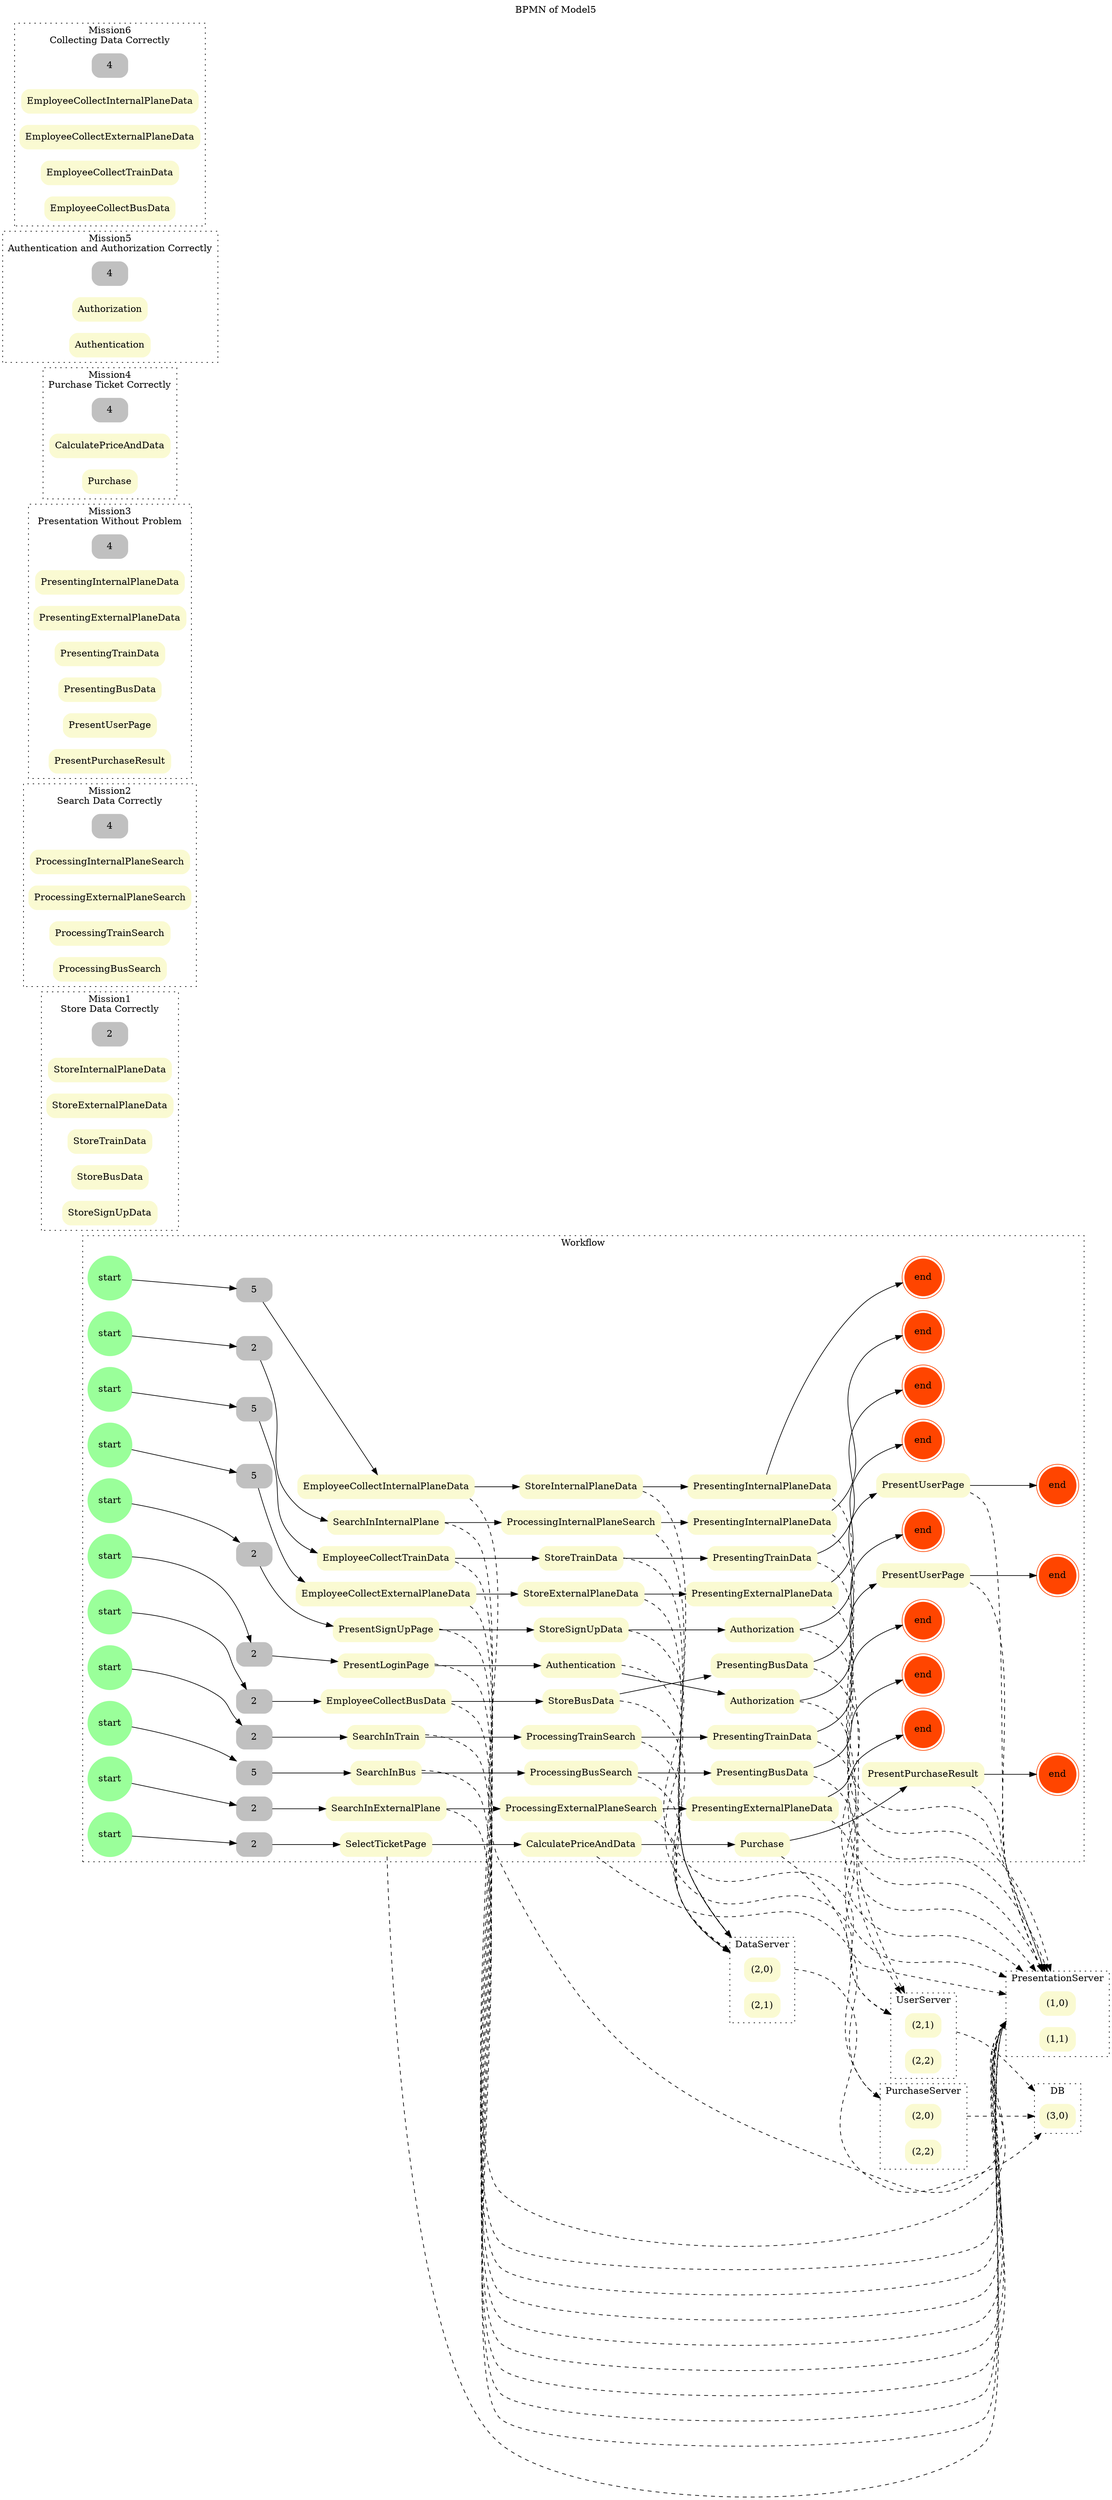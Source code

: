 // BPMN
digraph BPMN {
	graph [compound=true label="BPMN of Model5" labelloc=t rankdir=LR]
	node [color=lightgoldenrodyellow shape=rectangle style="rounded,filled"]
	"start.1" [label=start color=palegreen1 shape=circle]
	"end.1" [label=end color=orangered shape=doublecircle]
	"start.2" [label=start color=palegreen1 shape=circle]
	"end.2" [label=end color=orangered shape=doublecircle]
	"start.3" [label=start color=palegreen1 shape=circle]
	"end.3" [label=end color=orangered shape=doublecircle]
	"start.4" [label=start color=palegreen1 shape=circle]
	"end.4" [label=end color=orangered shape=doublecircle]
	"start.5" [label=start color=palegreen1 shape=circle]
	"end.5" [label=end color=orangered shape=doublecircle]
	"start.6" [label=start color=palegreen1 shape=circle]
	"end.6" [label=end color=orangered shape=doublecircle]
	"start.7" [label=start color=palegreen1 shape=circle]
	"end.7" [label=end color=orangered shape=doublecircle]
	"start.8" [label=start color=palegreen1 shape=circle]
	"end.8" [label=end color=orangered shape=doublecircle]
	"start.9" [label=start color=palegreen1 shape=circle]
	"end.9" [label=end color=orangered shape=doublecircle]
	"start.10" [label=start color=palegreen1 shape=circle]
	"end.10" [label=end color=orangered shape=doublecircle]
	"start.11" [label=start color=palegreen1 shape=circle]
	"end.11" [label=end color=orangered shape=doublecircle]
	5.1 [label=5 color=gray]
	"EmployeeCollectInternalPlaneData.1" [label=EmployeeCollectInternalPlaneData]
	"StoreInternalPlaneData.1" [label=StoreInternalPlaneData]
	"PresentingInternalPlaneData.1" [label=PresentingInternalPlaneData]
	2.2 [label=2 color=gray]
	"SearchInInternalPlane.2" [label=SearchInInternalPlane]
	"ProcessingInternalPlaneSearch.2" [label=ProcessingInternalPlaneSearch]
	"PresentingInternalPlaneData.2" [label=PresentingInternalPlaneData]
	5.3 [label=5 color=gray]
	"EmployeeCollectExternalPlaneData.3" [label=EmployeeCollectExternalPlaneData]
	"StoreExternalPlaneData.3" [label=StoreExternalPlaneData]
	"PresentingExternalPlaneData.3" [label=PresentingExternalPlaneData]
	2.4 [label=2 color=gray]
	"SearchInExternalPlane.4" [label=SearchInExternalPlane]
	"ProcessingExternalPlaneSearch.4" [label=ProcessingExternalPlaneSearch]
	"PresentingExternalPlaneData.4" [label=PresentingExternalPlaneData]
	5.5 [label=5 color=gray]
	"EmployeeCollectTrainData.5" [label=EmployeeCollectTrainData]
	"StoreTrainData.5" [label=StoreTrainData]
	"PresentingTrainData.5" [label=PresentingTrainData]
	2.6 [label=2 color=gray]
	"SearchInTrain.6" [label=SearchInTrain]
	"ProcessingTrainSearch.6" [label=ProcessingTrainSearch]
	"PresentingTrainData.6" [label=PresentingTrainData]
	2.7 [label=2 color=gray]
	"EmployeeCollectBusData.7" [label=EmployeeCollectBusData]
	"StoreBusData.7" [label=StoreBusData]
	"PresentingBusData.7" [label=PresentingBusData]
	5.8 [label=5 color=gray]
	"SearchInBus.8" [label=SearchInBus]
	"ProcessingBusSearch.8" [label=ProcessingBusSearch]
	"PresentingBusData.8" [label=PresentingBusData]
	2.9 [label=2 color=gray]
	"PresentSignUpPage.9" [label=PresentSignUpPage]
	"StoreSignUpData.9" [label=StoreSignUpData]
	"Authorization.9" [label=Authorization]
	"PresentUserPage.9" [label=PresentUserPage]
	2.10 [label=2 color=gray]
	"PresentLoginPage.10" [label=PresentLoginPage]
	"Authentication.10" [label=Authentication]
	"Authorization.10" [label=Authorization]
	"PresentUserPage.10" [label=PresentUserPage]
	2.11 [label=2 color=gray]
	"SelectTicketPage.11" [label=SelectTicketPage]
	"CalculatePriceAndData.11" [label=CalculatePriceAndData]
	"Purchase.11" [label=Purchase]
	"PresentPurchaseResult.11" [label=PresentPurchaseResult]
	"(2,0).DataServer" [label="(2,0)"]
	"(2,1).DataServer" [label="(2,1)"]
	"(2,1).UserServer" [label="(2,1)"]
	"(2,2).UserServer" [label="(2,2)"]
	"(2,0).PurchaseServer" [label="(2,0)"]
	"(2,2).PurchaseServer" [label="(2,2)"]
	"(1,0).PresentationServer" [label="(1,0)"]
	"(1,1).PresentationServer" [label="(1,1)"]
	"(3,0).DB" [label="(3,0)"]
	"2.Store Data Correctly" [label=2 color=gray]
	"StoreInternalPlaneData.Store Data Correctly" [label=StoreInternalPlaneData]
	"StoreExternalPlaneData.Store Data Correctly" [label=StoreExternalPlaneData]
	"StoreTrainData.Store Data Correctly" [label=StoreTrainData]
	"StoreBusData.Store Data Correctly" [label=StoreBusData]
	"StoreSignUpData.Store Data Correctly" [label=StoreSignUpData]
	"4.Search Data Correctly" [label=4 color=gray]
	"ProcessingInternalPlaneSearch.Search Data Correctly" [label=ProcessingInternalPlaneSearch]
	"ProcessingExternalPlaneSearch.Search Data Correctly" [label=ProcessingExternalPlaneSearch]
	"ProcessingTrainSearch.Search Data Correctly" [label=ProcessingTrainSearch]
	"ProcessingBusSearch.Search Data Correctly" [label=ProcessingBusSearch]
	"4.Presentation Without Problem" [label=4 color=gray]
	"PresentingInternalPlaneData.Presentation Without Problem" [label=PresentingInternalPlaneData]
	"PresentingExternalPlaneData.Presentation Without Problem" [label=PresentingExternalPlaneData]
	"PresentingTrainData.Presentation Without Problem" [label=PresentingTrainData]
	"PresentingBusData.Presentation Without Problem" [label=PresentingBusData]
	"PresentUserPage.Presentation Without Problem" [label=PresentUserPage]
	"PresentPurchaseResult.Presentation Without Problem" [label=PresentPurchaseResult]
	"4.Purchase Ticket Correctly" [label=4 color=gray]
	"CalculatePriceAndData.Purchase Ticket Correctly" [label=CalculatePriceAndData]
	"Purchase.Purchase Ticket Correctly" [label=Purchase]
	"4.Authentication and Authorization Correctly" [label=4 color=gray]
	"Authorization.Authentication and Authorization Correctly" [label=Authorization]
	"Authentication.Authentication and Authorization Correctly" [label=Authentication]
	"4.Collecting Data Correctly" [label=4 color=gray]
	"EmployeeCollectInternalPlaneData.Collecting Data Correctly" [label=EmployeeCollectInternalPlaneData]
	"EmployeeCollectExternalPlaneData.Collecting Data Correctly" [label=EmployeeCollectExternalPlaneData]
	"EmployeeCollectTrainData.Collecting Data Correctly" [label=EmployeeCollectTrainData]
	"EmployeeCollectBusData.Collecting Data Correctly" [label=EmployeeCollectBusData]
	subgraph cluster_workflow {
		label=Workflow style=dotted
		"start.1"
		"end.1"
		"start.2"
		"end.2"
		"start.3"
		"end.3"
		"start.4"
		"end.4"
		"start.5"
		"end.5"
		"start.6"
		"end.6"
		"start.7"
		"end.7"
		"start.8"
		"end.8"
		"start.9"
		"end.9"
		"start.10"
		"end.10"
		"start.11"
		"end.11"
		5.1
		2.2
		5.3
		2.4
		5.5
		2.6
		2.7
		5.8
		2.9
		2.10
		2.11
		"EmployeeCollectInternalPlaneData.1"
		"StoreInternalPlaneData.1"
		"PresentingInternalPlaneData.1"
		"SearchInInternalPlane.2"
		"ProcessingInternalPlaneSearch.2"
		"PresentingInternalPlaneData.2"
		"EmployeeCollectExternalPlaneData.3"
		"StoreExternalPlaneData.3"
		"PresentingExternalPlaneData.3"
		"SearchInExternalPlane.4"
		"ProcessingExternalPlaneSearch.4"
		"PresentingExternalPlaneData.4"
		"EmployeeCollectTrainData.5"
		"StoreTrainData.5"
		"PresentingTrainData.5"
		"SearchInTrain.6"
		"ProcessingTrainSearch.6"
		"PresentingTrainData.6"
		"EmployeeCollectBusData.7"
		"StoreBusData.7"
		"PresentingBusData.7"
		"SearchInBus.8"
		"ProcessingBusSearch.8"
		"PresentingBusData.8"
		"PresentSignUpPage.9"
		"StoreSignUpData.9"
		"Authorization.9"
		"PresentUserPage.9"
		"PresentLoginPage.10"
		"Authentication.10"
		"Authorization.10"
		"PresentUserPage.10"
		"SelectTicketPage.11"
		"CalculatePriceAndData.11"
		"Purchase.11"
		"PresentPurchaseResult.11"
	}
	subgraph cluster_dataserver {
		label=DataServer style=dotted
		"(2,0).DataServer"
		"(2,1).DataServer"
	}
	subgraph cluster_userserver {
		label=UserServer style=dotted
		"(2,1).UserServer"
		"(2,2).UserServer"
	}
	subgraph cluster_purchaseserver {
		label=PurchaseServer style=dotted
		"(2,0).PurchaseServer"
		"(2,2).PurchaseServer"
	}
	subgraph cluster_presentationserver {
		label=PresentationServer style=dotted
		"(1,0).PresentationServer"
		"(1,1).PresentationServer"
	}
	subgraph cluster_db {
		label=DB style=dotted
		"(3,0).DB"
	}
	subgraph cluster_mission1 {
		label="Mission1\nStore Data Correctly" style=dotted
		"2.Store Data Correctly"
		"StoreInternalPlaneData.Store Data Correctly"
		"StoreExternalPlaneData.Store Data Correctly"
		"StoreTrainData.Store Data Correctly"
		"StoreBusData.Store Data Correctly"
		"StoreSignUpData.Store Data Correctly"
	}
	subgraph cluster_mission2 {
		label="Mission2\nSearch Data Correctly" style=dotted
		"4.Search Data Correctly"
		"ProcessingInternalPlaneSearch.Search Data Correctly"
		"ProcessingExternalPlaneSearch.Search Data Correctly"
		"ProcessingTrainSearch.Search Data Correctly"
		"ProcessingBusSearch.Search Data Correctly"
	}
	subgraph cluster_mission3 {
		label="Mission3\nPresentation Without Problem" style=dotted
		"4.Presentation Without Problem"
		"PresentingInternalPlaneData.Presentation Without Problem"
		"PresentingExternalPlaneData.Presentation Without Problem"
		"PresentingTrainData.Presentation Without Problem"
		"PresentingBusData.Presentation Without Problem"
		"PresentUserPage.Presentation Without Problem"
		"PresentPurchaseResult.Presentation Without Problem"
	}
	subgraph cluster_mission4 {
		label="Mission4\nPurchase Ticket Correctly" style=dotted
		"4.Purchase Ticket Correctly"
		"CalculatePriceAndData.Purchase Ticket Correctly"
		"Purchase.Purchase Ticket Correctly"
	}
	subgraph cluster_mission5 {
		label="Mission5\nAuthentication and Authorization Correctly" style=dotted
		"4.Authentication and Authorization Correctly"
		"Authorization.Authentication and Authorization Correctly"
		"Authentication.Authentication and Authorization Correctly"
	}
	subgraph cluster_mission6 {
		label="Mission6\nCollecting Data Correctly" style=dotted
		"4.Collecting Data Correctly"
		"EmployeeCollectInternalPlaneData.Collecting Data Correctly"
		"EmployeeCollectExternalPlaneData.Collecting Data Correctly"
		"EmployeeCollectTrainData.Collecting Data Correctly"
		"EmployeeCollectBusData.Collecting Data Correctly"
	}
	"start.1" -> 5.1
	5.1 -> "EmployeeCollectInternalPlaneData.1"
	"EmployeeCollectInternalPlaneData.1" -> "StoreInternalPlaneData.1"
	"StoreInternalPlaneData.1" -> "PresentingInternalPlaneData.1"
	"PresentingInternalPlaneData.1" -> "end.1"
	"start.2" -> 2.2
	2.2 -> "SearchInInternalPlane.2"
	"SearchInInternalPlane.2" -> "ProcessingInternalPlaneSearch.2"
	"ProcessingInternalPlaneSearch.2" -> "PresentingInternalPlaneData.2"
	"PresentingInternalPlaneData.2" -> "end.2"
	"start.3" -> 5.3
	5.3 -> "EmployeeCollectExternalPlaneData.3"
	"EmployeeCollectExternalPlaneData.3" -> "StoreExternalPlaneData.3"
	"StoreExternalPlaneData.3" -> "PresentingExternalPlaneData.3"
	"PresentingExternalPlaneData.3" -> "end.3"
	"start.4" -> 2.4
	2.4 -> "SearchInExternalPlane.4"
	"SearchInExternalPlane.4" -> "ProcessingExternalPlaneSearch.4"
	"ProcessingExternalPlaneSearch.4" -> "PresentingExternalPlaneData.4"
	"PresentingExternalPlaneData.4" -> "end.4"
	"start.5" -> 5.5
	5.5 -> "EmployeeCollectTrainData.5"
	"EmployeeCollectTrainData.5" -> "StoreTrainData.5"
	"StoreTrainData.5" -> "PresentingTrainData.5"
	"PresentingTrainData.5" -> "end.5"
	"start.6" -> 2.6
	2.6 -> "SearchInTrain.6"
	"SearchInTrain.6" -> "ProcessingTrainSearch.6"
	"ProcessingTrainSearch.6" -> "PresentingTrainData.6"
	"PresentingTrainData.6" -> "end.6"
	"start.7" -> 2.7
	2.7 -> "EmployeeCollectBusData.7"
	"EmployeeCollectBusData.7" -> "StoreBusData.7"
	"StoreBusData.7" -> "PresentingBusData.7"
	"PresentingBusData.7" -> "end.7"
	"start.8" -> 5.8
	5.8 -> "SearchInBus.8"
	"SearchInBus.8" -> "ProcessingBusSearch.8"
	"ProcessingBusSearch.8" -> "PresentingBusData.8"
	"PresentingBusData.8" -> "end.8"
	"start.9" -> 2.9
	2.9 -> "PresentSignUpPage.9"
	"PresentSignUpPage.9" -> "StoreSignUpData.9"
	"StoreSignUpData.9" -> "Authorization.9"
	"Authorization.9" -> "PresentUserPage.9"
	"PresentUserPage.9" -> "end.9"
	"start.10" -> 2.10
	2.10 -> "PresentLoginPage.10"
	"PresentLoginPage.10" -> "Authentication.10"
	"Authentication.10" -> "Authorization.10"
	"Authorization.10" -> "PresentUserPage.10"
	"PresentUserPage.10" -> "end.10"
	"start.11" -> 2.11
	2.11 -> "SelectTicketPage.11"
	"SelectTicketPage.11" -> "CalculatePriceAndData.11"
	"CalculatePriceAndData.11" -> "Purchase.11"
	"Purchase.11" -> "PresentPurchaseResult.11"
	"PresentPurchaseResult.11" -> "end.11"
	"EmployeeCollectInternalPlaneData.1" -> "(1,0).PresentationServer" [lhead=cluster_presentationserver style=dashed]
	"StoreInternalPlaneData.1" -> "(2,0).DataServer" [lhead=cluster_dataserver style=dashed]
	"PresentingInternalPlaneData.1" -> "(1,0).PresentationServer" [lhead=cluster_presentationserver style=dashed]
	"SearchInInternalPlane.2" -> "(1,0).PresentationServer" [lhead=cluster_presentationserver style=dashed]
	"ProcessingInternalPlaneSearch.2" -> "(2,0).DataServer" [lhead=cluster_dataserver style=dashed]
	"PresentingInternalPlaneData.2" -> "(1,0).PresentationServer" [lhead=cluster_presentationserver style=dashed]
	"EmployeeCollectExternalPlaneData.3" -> "(1,0).PresentationServer" [lhead=cluster_presentationserver style=dashed]
	"StoreExternalPlaneData.3" -> "(2,0).DataServer" [lhead=cluster_dataserver style=dashed]
	"PresentingExternalPlaneData.3" -> "(1,0).PresentationServer" [lhead=cluster_presentationserver style=dashed]
	"SearchInExternalPlane.4" -> "(1,0).PresentationServer" [lhead=cluster_presentationserver style=dashed]
	"ProcessingExternalPlaneSearch.4" -> "(2,0).DataServer" [lhead=cluster_dataserver style=dashed]
	"PresentingExternalPlaneData.4" -> "(1,0).PresentationServer" [lhead=cluster_presentationserver style=dashed]
	"EmployeeCollectTrainData.5" -> "(1,0).PresentationServer" [lhead=cluster_presentationserver style=dashed]
	"StoreTrainData.5" -> "(2,0).DataServer" [lhead=cluster_dataserver style=dashed]
	"PresentingTrainData.5" -> "(1,0).PresentationServer" [lhead=cluster_presentationserver style=dashed]
	"SearchInTrain.6" -> "(1,0).PresentationServer" [lhead=cluster_presentationserver style=dashed]
	"ProcessingTrainSearch.6" -> "(2,0).DataServer" [lhead=cluster_dataserver style=dashed]
	"PresentingTrainData.6" -> "(1,0).PresentationServer" [lhead=cluster_presentationserver style=dashed]
	"EmployeeCollectBusData.7" -> "(1,0).PresentationServer" [lhead=cluster_presentationserver style=dashed]
	"StoreBusData.7" -> "(2,0).DataServer" [lhead=cluster_dataserver style=dashed]
	"PresentingBusData.7" -> "(1,0).PresentationServer" [lhead=cluster_presentationserver style=dashed]
	"SearchInBus.8" -> "(1,0).PresentationServer" [lhead=cluster_presentationserver style=dashed]
	"ProcessingBusSearch.8" -> "(2,0).DataServer" [lhead=cluster_dataserver style=dashed]
	"PresentingBusData.8" -> "(1,0).PresentationServer" [lhead=cluster_presentationserver style=dashed]
	"PresentSignUpPage.9" -> "(1,0).PresentationServer" [lhead=cluster_presentationserver style=dashed]
	"StoreSignUpData.9" -> "(2,1).UserServer" [lhead=cluster_userserver style=dashed]
	"Authorization.9" -> "(2,1).UserServer" [lhead=cluster_userserver style=dashed]
	"PresentUserPage.9" -> "(1,0).PresentationServer" [lhead=cluster_presentationserver style=dashed]
	"PresentLoginPage.10" -> "(1,0).PresentationServer" [lhead=cluster_presentationserver style=dashed]
	"Authentication.10" -> "(2,1).UserServer" [lhead=cluster_userserver style=dashed]
	"Authorization.10" -> "(2,1).UserServer" [lhead=cluster_userserver style=dashed]
	"PresentUserPage.10" -> "(1,0).PresentationServer" [lhead=cluster_presentationserver style=dashed]
	"SelectTicketPage.11" -> "(1,0).PresentationServer" [lhead=cluster_presentationserver style=dashed]
	"CalculatePriceAndData.11" -> "(2,0).PurchaseServer" [lhead=cluster_purchaseserver style=dashed]
	"Purchase.11" -> "(2,0).PurchaseServer" [lhead=cluster_purchaseserver style=dashed]
	"PresentPurchaseResult.11" -> "(1,0).PresentationServer" [lhead=cluster_presentationserver style=dashed]
	"(2,0).DataServer" -> "(3,0).DB" [lhead=cluster_db ltail=cluster_dataserver style=dashed]
	"(2,1).UserServer" -> "(3,0).DB" [lhead=cluster_db ltail=cluster_userserver style=dashed]
	"(2,0).PurchaseServer" -> "(3,0).DB" [lhead=cluster_db ltail=cluster_purchaseserver style=dashed]
}
